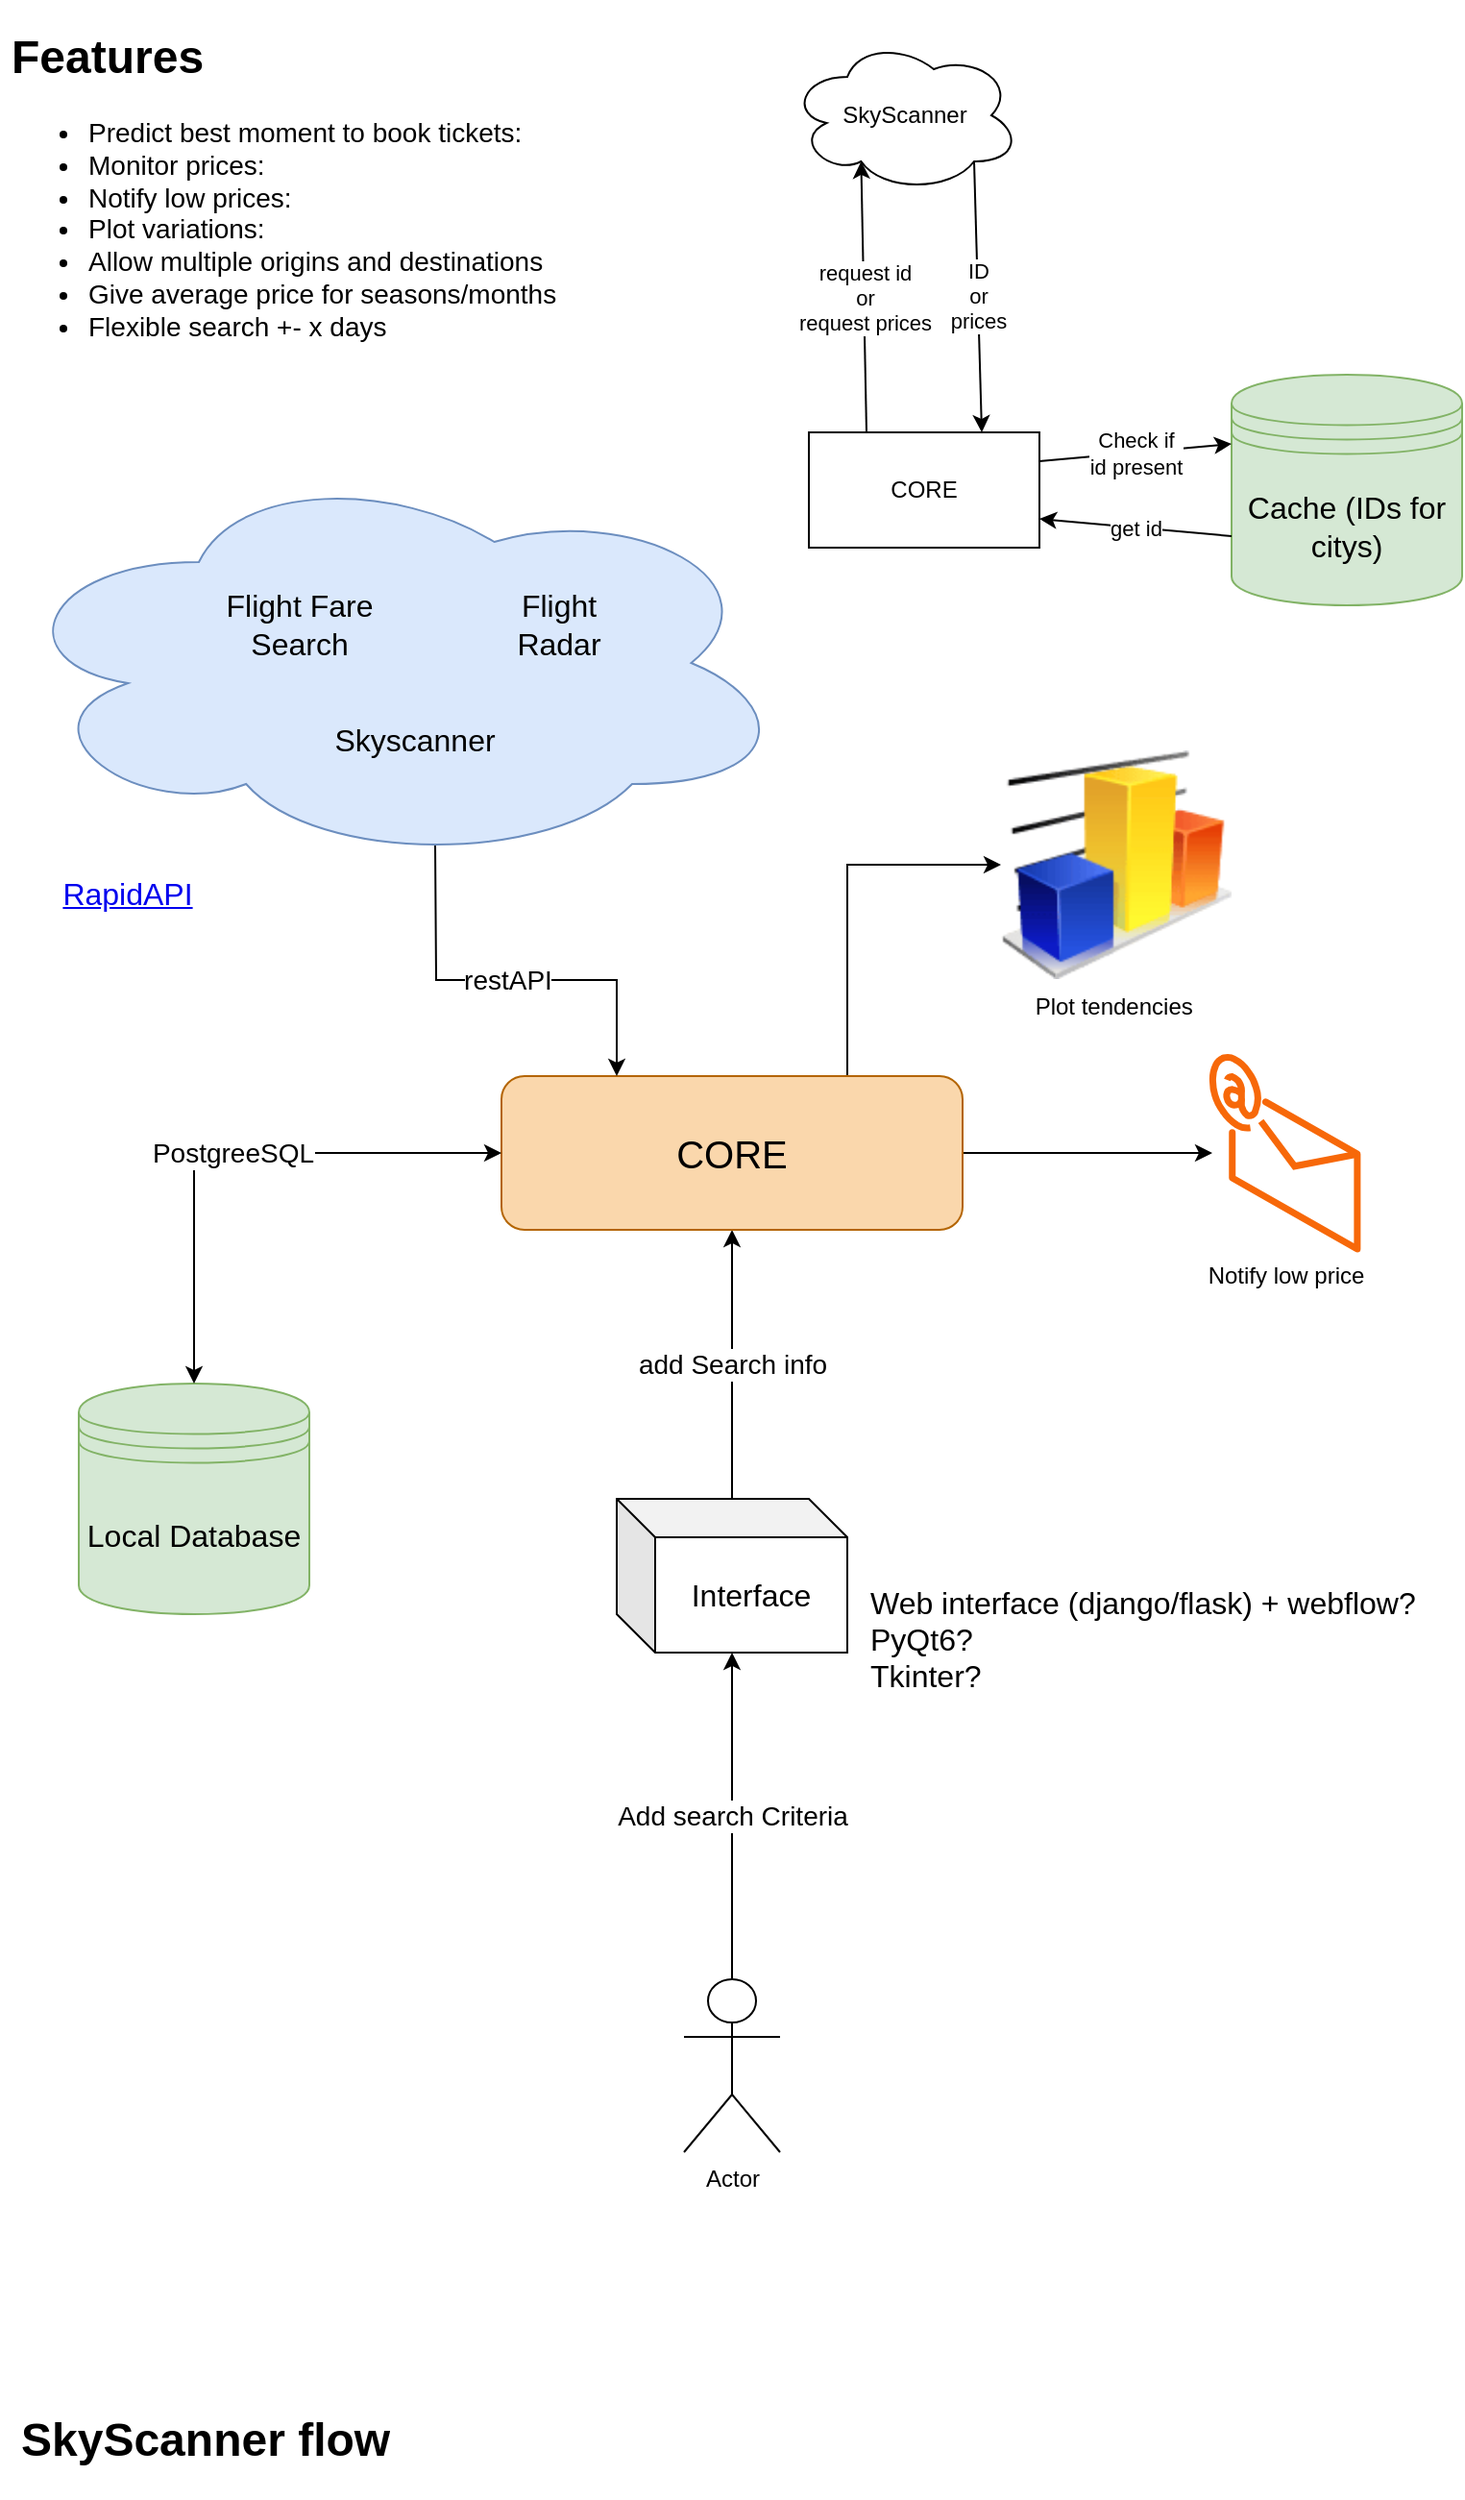 <mxfile version="24.6.2" type="github">
  <diagram name="Página-1" id="lM72U90IZutatPVYWRrk">
    <mxGraphModel dx="1508" dy="986" grid="1" gridSize="10" guides="1" tooltips="1" connect="1" arrows="1" fold="1" page="1" pageScale="1" pageWidth="827" pageHeight="1169" math="0" shadow="0">
      <root>
        <mxCell id="0" />
        <mxCell id="1" parent="0" />
        <mxCell id="yyLyOFHPiVr8ziHgDC39-1" value="&lt;h1&gt;Features&lt;/h1&gt;&lt;p&gt;&lt;/p&gt;&lt;ul style=&quot;font-size: 14px;&quot;&gt;&lt;li&gt;Predict best moment to book tickets:&lt;/li&gt;&lt;li&gt;Monitor prices:&lt;/li&gt;&lt;li&gt;Notify low prices:&lt;/li&gt;&lt;li&gt;Plot variations:&lt;/li&gt;&lt;li&gt;Allow multiple origins and destinations&lt;/li&gt;&lt;li&gt;Give average price for seasons/months&lt;/li&gt;&lt;li&gt;Flexible search +- x days&lt;/li&gt;&lt;/ul&gt;&lt;p&gt;&lt;/p&gt;" style="text;html=1;spacing=5;spacingTop=-20;whiteSpace=wrap;overflow=hidden;rounded=0;" parent="1" vertex="1">
          <mxGeometry x="40" y="10" width="350" height="220" as="geometry" />
        </mxCell>
        <mxCell id="yyLyOFHPiVr8ziHgDC39-8" value="&lt;a style=&quot;font-size: 16px;&quot; href=&quot;https://rapidapi.com/collection/flight-data-apis&quot;&gt;RapidAPI&lt;/a&gt;" style="text;html=1;align=center;verticalAlign=middle;resizable=0;points=[];autosize=1;strokeColor=none;fillColor=none;fontSize=16;" parent="1" vertex="1">
          <mxGeometry x="60" y="450" width="90" height="30" as="geometry" />
        </mxCell>
        <mxCell id="yyLyOFHPiVr8ziHgDC39-9" value="Local Database" style="shape=datastore;whiteSpace=wrap;html=1;fillColor=#d5e8d4;strokeColor=#82b366;fontSize=16;" parent="1" vertex="1">
          <mxGeometry x="80" y="720" width="120" height="120" as="geometry" />
        </mxCell>
        <mxCell id="yyLyOFHPiVr8ziHgDC39-21" value="add Search info" style="edgeStyle=orthogonalEdgeStyle;rounded=0;orthogonalLoop=1;jettySize=auto;html=1;exitX=0.5;exitY=0;exitDx=0;exitDy=0;exitPerimeter=0;entryX=0.5;entryY=1;entryDx=0;entryDy=0;fontSize=14;" parent="1" source="yyLyOFHPiVr8ziHgDC39-27" target="yyLyOFHPiVr8ziHgDC39-13" edge="1">
          <mxGeometry relative="1" as="geometry" />
        </mxCell>
        <mxCell id="yyLyOFHPiVr8ziHgDC39-12" value="Actor" style="shape=umlActor;verticalLabelPosition=bottom;verticalAlign=top;html=1;outlineConnect=0;" parent="1" vertex="1">
          <mxGeometry x="395" y="1030" width="50" height="90" as="geometry" />
        </mxCell>
        <mxCell id="yyLyOFHPiVr8ziHgDC39-20" style="edgeStyle=orthogonalEdgeStyle;rounded=0;orthogonalLoop=1;jettySize=auto;html=1;exitX=0.75;exitY=0;exitDx=0;exitDy=0;entryX=0;entryY=0.5;entryDx=0;entryDy=0;" parent="1" source="yyLyOFHPiVr8ziHgDC39-13" target="yyLyOFHPiVr8ziHgDC39-19" edge="1">
          <mxGeometry relative="1" as="geometry">
            <Array as="points">
              <mxPoint x="480" y="450" />
            </Array>
          </mxGeometry>
        </mxCell>
        <mxCell id="yyLyOFHPiVr8ziHgDC39-25" style="edgeStyle=orthogonalEdgeStyle;rounded=0;orthogonalLoop=1;jettySize=auto;html=1;exitX=1;exitY=0.5;exitDx=0;exitDy=0;" parent="1" source="yyLyOFHPiVr8ziHgDC39-13" target="yyLyOFHPiVr8ziHgDC39-24" edge="1">
          <mxGeometry relative="1" as="geometry">
            <mxPoint x="690" y="610" as="targetPoint" />
          </mxGeometry>
        </mxCell>
        <mxCell id="yyLyOFHPiVr8ziHgDC39-13" value="CORE" style="rounded=1;whiteSpace=wrap;html=1;fontSize=20;fillColor=#fad7ac;strokeColor=#b46504;" parent="1" vertex="1">
          <mxGeometry x="300" y="560" width="240" height="80" as="geometry" />
        </mxCell>
        <mxCell id="yyLyOFHPiVr8ziHgDC39-15" value="restAPI" style="endArrow=classic;html=1;rounded=0;exitX=0.55;exitY=0.95;exitDx=0;exitDy=0;exitPerimeter=0;entryX=0.25;entryY=0;entryDx=0;entryDy=0;fontSize=14;" parent="1" source="yyLyOFHPiVr8ziHgDC39-2" target="yyLyOFHPiVr8ziHgDC39-13" edge="1">
          <mxGeometry width="50" height="50" relative="1" as="geometry">
            <mxPoint x="390" y="600" as="sourcePoint" />
            <mxPoint x="440" y="550" as="targetPoint" />
            <Array as="points">
              <mxPoint x="266" y="510" />
              <mxPoint x="360" y="510" />
            </Array>
          </mxGeometry>
        </mxCell>
        <mxCell id="yyLyOFHPiVr8ziHgDC39-16" value="PostgreeSQL" style="endArrow=classic;startArrow=classic;html=1;rounded=0;exitX=0.5;exitY=0;exitDx=0;exitDy=0;entryX=0;entryY=0.5;entryDx=0;entryDy=0;fontSize=14;" parent="1" source="yyLyOFHPiVr8ziHgDC39-9" target="yyLyOFHPiVr8ziHgDC39-13" edge="1">
          <mxGeometry width="50" height="50" relative="1" as="geometry">
            <mxPoint x="390" y="600" as="sourcePoint" />
            <mxPoint x="440" y="550" as="targetPoint" />
            <Array as="points">
              <mxPoint x="140" y="600" />
            </Array>
          </mxGeometry>
        </mxCell>
        <mxCell id="yyLyOFHPiVr8ziHgDC39-19" value="Plot tendencies&amp;nbsp;" style="image;html=1;image=img/lib/clip_art/finance/Graph_128x128.png" parent="1" vertex="1">
          <mxGeometry x="560" y="390" width="120" height="120" as="geometry" />
        </mxCell>
        <mxCell id="yyLyOFHPiVr8ziHgDC39-24" value="Notify low price" style="verticalLabelPosition=bottom;html=1;verticalAlign=top;strokeWidth=1;align=center;outlineConnect=0;dashed=0;outlineConnect=0;shape=mxgraph.aws3d.email;aspect=fixed;strokeColor=#F76809;" parent="1" vertex="1">
          <mxGeometry x="670" y="550" width="75.44" height="100" as="geometry" />
        </mxCell>
        <mxCell id="yyLyOFHPiVr8ziHgDC39-26" value="" style="group" parent="1" vertex="1" connectable="0">
          <mxGeometry x="40" y="240" width="410" height="210" as="geometry" />
        </mxCell>
        <mxCell id="yyLyOFHPiVr8ziHgDC39-2" value="" style="ellipse;shape=cloud;whiteSpace=wrap;html=1;fillColor=#dae8fc;strokeColor=#6c8ebf;" parent="yyLyOFHPiVr8ziHgDC39-26" vertex="1">
          <mxGeometry width="410" height="210" as="geometry" />
        </mxCell>
        <mxCell id="yyLyOFHPiVr8ziHgDC39-4" value="Flight Radar" style="text;html=1;align=center;verticalAlign=middle;whiteSpace=wrap;rounded=0;fontSize=16;" parent="yyLyOFHPiVr8ziHgDC39-26" vertex="1">
          <mxGeometry x="260" y="65" width="60" height="40" as="geometry" />
        </mxCell>
        <mxCell id="yyLyOFHPiVr8ziHgDC39-5" value="Skyscanner" style="text;html=1;align=center;verticalAlign=middle;whiteSpace=wrap;rounded=0;fontSize=16;" parent="yyLyOFHPiVr8ziHgDC39-26" vertex="1">
          <mxGeometry x="170" y="130" width="90" height="30" as="geometry" />
        </mxCell>
        <mxCell id="JxdYt3fE-LM_B2PCGejm-5" value="Flight Fare Search" style="text;html=1;align=center;verticalAlign=middle;whiteSpace=wrap;rounded=0;fontSize=16;" parent="yyLyOFHPiVr8ziHgDC39-26" vertex="1">
          <mxGeometry x="110" y="65" width="90" height="40" as="geometry" />
        </mxCell>
        <mxCell id="yyLyOFHPiVr8ziHgDC39-29" value="Add search Criteria" style="edgeStyle=orthogonalEdgeStyle;rounded=0;orthogonalLoop=1;jettySize=auto;html=1;exitX=0.5;exitY=0;exitDx=0;exitDy=0;exitPerimeter=0;entryX=0.5;entryY=1;entryDx=0;entryDy=0;fontSize=14;" parent="1" source="yyLyOFHPiVr8ziHgDC39-12" target="yyLyOFHPiVr8ziHgDC39-27" edge="1">
          <mxGeometry relative="1" as="geometry">
            <mxPoint x="420" y="1030" as="sourcePoint" />
            <mxPoint x="420" y="640" as="targetPoint" />
          </mxGeometry>
        </mxCell>
        <mxCell id="yyLyOFHPiVr8ziHgDC39-27" value="Interface" style="shape=cube;whiteSpace=wrap;html=1;boundedLbl=1;backgroundOutline=1;darkOpacity=0.05;darkOpacity2=0.1;fontSize=16;" parent="1" vertex="1">
          <mxGeometry x="360" y="780" width="120" height="80" as="geometry" />
        </mxCell>
        <mxCell id="yyLyOFHPiVr8ziHgDC39-31" value="Web interface (django/flask) + webflow?&lt;div&gt;PyQt6?&lt;/div&gt;&lt;div&gt;Tkinter?&lt;/div&gt;" style="text;html=1;align=left;verticalAlign=middle;whiteSpace=wrap;rounded=0;fontSize=16;" parent="1" vertex="1">
          <mxGeometry x="490" y="795" width="300" height="115" as="geometry" />
        </mxCell>
        <mxCell id="JxdYt3fE-LM_B2PCGejm-6" value="SkyScanner" style="ellipse;shape=cloud;whiteSpace=wrap;html=1;" parent="1" vertex="1">
          <mxGeometry x="450" y="20" width="120" height="80" as="geometry" />
        </mxCell>
        <mxCell id="JxdYt3fE-LM_B2PCGejm-7" value="CORE" style="rounded=0;whiteSpace=wrap;html=1;" parent="1" vertex="1">
          <mxGeometry x="460" y="225" width="120" height="60" as="geometry" />
        </mxCell>
        <mxCell id="JxdYt3fE-LM_B2PCGejm-8" value="Cache (IDs for citys)" style="shape=datastore;whiteSpace=wrap;html=1;fillColor=#d5e8d4;strokeColor=#82b366;fontSize=16;" parent="1" vertex="1">
          <mxGeometry x="680" y="195" width="120" height="120" as="geometry" />
        </mxCell>
        <mxCell id="JxdYt3fE-LM_B2PCGejm-11" value="Check if&lt;br&gt;id present" style="endArrow=classic;html=1;rounded=0;entryX=0;entryY=0.3;entryDx=0;entryDy=0;exitX=1;exitY=0.25;exitDx=0;exitDy=0;" parent="1" source="JxdYt3fE-LM_B2PCGejm-7" target="JxdYt3fE-LM_B2PCGejm-8" edge="1">
          <mxGeometry width="50" height="50" relative="1" as="geometry">
            <mxPoint x="110" y="360" as="sourcePoint" />
            <mxPoint x="160" y="310" as="targetPoint" />
          </mxGeometry>
        </mxCell>
        <mxCell id="JxdYt3fE-LM_B2PCGejm-12" value="get id" style="endArrow=classic;html=1;rounded=0;entryX=1;entryY=0.75;entryDx=0;entryDy=0;exitX=0;exitY=0.7;exitDx=0;exitDy=0;" parent="1" source="JxdYt3fE-LM_B2PCGejm-8" target="JxdYt3fE-LM_B2PCGejm-7" edge="1">
          <mxGeometry width="50" height="50" relative="1" as="geometry">
            <mxPoint x="590" y="250" as="sourcePoint" />
            <mxPoint x="690" y="241" as="targetPoint" />
          </mxGeometry>
        </mxCell>
        <mxCell id="JxdYt3fE-LM_B2PCGejm-13" value="request id&lt;br&gt;or&lt;br&gt;request prices" style="endArrow=classic;html=1;rounded=0;entryX=0.31;entryY=0.8;entryDx=0;entryDy=0;exitX=0.25;exitY=0;exitDx=0;exitDy=0;entryPerimeter=0;" parent="1" source="JxdYt3fE-LM_B2PCGejm-7" target="JxdYt3fE-LM_B2PCGejm-6" edge="1">
          <mxGeometry width="50" height="50" relative="1" as="geometry">
            <mxPoint x="600" y="260" as="sourcePoint" />
            <mxPoint x="700" y="251" as="targetPoint" />
          </mxGeometry>
        </mxCell>
        <mxCell id="JxdYt3fE-LM_B2PCGejm-14" value="ID&lt;br&gt;or&lt;br&gt;prices" style="endArrow=classic;html=1;rounded=0;entryX=0.75;entryY=0;entryDx=0;entryDy=0;exitX=0.8;exitY=0.8;exitDx=0;exitDy=0;exitPerimeter=0;" parent="1" source="JxdYt3fE-LM_B2PCGejm-6" target="JxdYt3fE-LM_B2PCGejm-7" edge="1">
          <mxGeometry width="50" height="50" relative="1" as="geometry">
            <mxPoint x="610" y="270" as="sourcePoint" />
            <mxPoint x="710" y="261" as="targetPoint" />
          </mxGeometry>
        </mxCell>
        <mxCell id="JSDtrBrURPZqsV68adIS-1" value="&lt;h1&gt;SkyScanner flow&lt;/h1&gt;&lt;p&gt;&lt;/p&gt;" style="text;html=1;spacing=5;spacingTop=-20;whiteSpace=wrap;overflow=hidden;rounded=0;" vertex="1" parent="1">
          <mxGeometry x="45" y="1250" width="205" height="50" as="geometry" />
        </mxCell>
      </root>
    </mxGraphModel>
  </diagram>
</mxfile>
